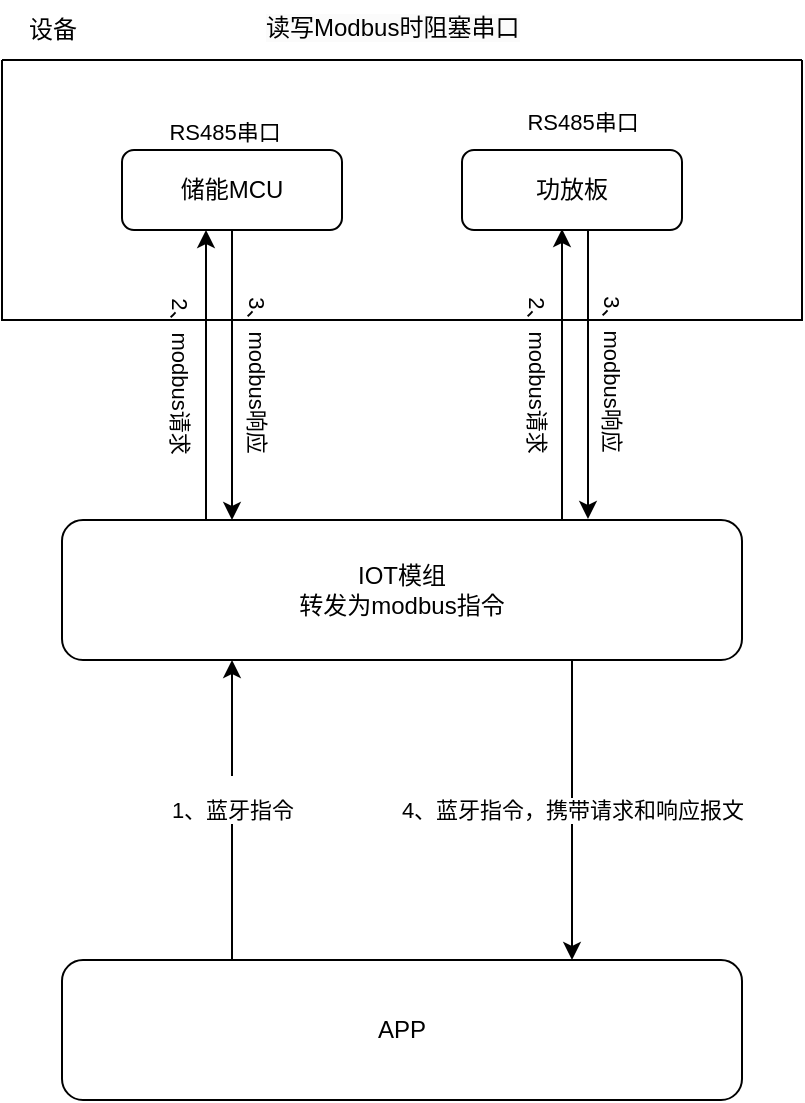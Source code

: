 <mxfile version="20.8.16" type="device"><diagram name="Page-1" id="b520641d-4fe3-3701-9064-5fc419738815"><mxGraphModel dx="1709" dy="1220" grid="1" gridSize="10" guides="1" tooltips="1" connect="1" arrows="1" fold="1" page="1" pageScale="1" pageWidth="1100" pageHeight="850" background="none" math="0" shadow="0"><root><mxCell id="0"/><mxCell id="1" parent="0"/><mxCell id="paaZdyJ1yQqn4K9w7YKb-2" value="储能MCU" style="rounded=1;whiteSpace=wrap;html=1;" vertex="1" parent="1"><mxGeometry x="260" y="145" width="110" height="40" as="geometry"/></mxCell><mxCell id="paaZdyJ1yQqn4K9w7YKb-3" value="功放板" style="rounded=1;whiteSpace=wrap;html=1;" vertex="1" parent="1"><mxGeometry x="430" y="145" width="110" height="40" as="geometry"/></mxCell><mxCell id="paaZdyJ1yQqn4K9w7YKb-4" value="IOT模组&lt;br&gt;转发为modbus指令" style="rounded=1;whiteSpace=wrap;html=1;" vertex="1" parent="1"><mxGeometry x="230" y="330" width="340" height="70" as="geometry"/></mxCell><mxCell id="paaZdyJ1yQqn4K9w7YKb-6" value="" style="endArrow=classic;html=1;rounded=0;exitX=0.5;exitY=1;exitDx=0;exitDy=0;entryX=0.25;entryY=0;entryDx=0;entryDy=0;" edge="1" parent="1" source="paaZdyJ1yQqn4K9w7YKb-2" target="paaZdyJ1yQqn4K9w7YKb-4"><mxGeometry width="50" height="50" relative="1" as="geometry"><mxPoint x="310" y="430" as="sourcePoint"/><mxPoint x="360" y="380" as="targetPoint"/></mxGeometry></mxCell><mxCell id="paaZdyJ1yQqn4K9w7YKb-19" value="APP" style="rounded=1;whiteSpace=wrap;html=1;" vertex="1" parent="1"><mxGeometry x="230" y="550" width="340" height="70" as="geometry"/></mxCell><mxCell id="paaZdyJ1yQqn4K9w7YKb-25" value="" style="endArrow=classic;html=1;rounded=0;entryX=0.25;entryY=1;entryDx=0;entryDy=0;exitX=0.25;exitY=0;exitDx=0;exitDy=0;" edge="1" parent="1" source="paaZdyJ1yQqn4K9w7YKb-19" target="paaZdyJ1yQqn4K9w7YKb-4"><mxGeometry width="50" height="50" relative="1" as="geometry"><mxPoint x="280" y="680" as="sourcePoint"/><mxPoint x="315" y="570" as="targetPoint"/></mxGeometry></mxCell><mxCell id="paaZdyJ1yQqn4K9w7YKb-26" value="&lt;p style=&quot;margin: 0px 4px; line-height: 100%;&quot; align=&quot;center&quot;&gt;&lt;br&gt;&lt;/p&gt;" style="edgeLabel;html=1;align=center;verticalAlign=middle;resizable=0;points=[];" vertex="1" connectable="0" parent="paaZdyJ1yQqn4K9w7YKb-25"><mxGeometry x="0.36" y="-1" relative="1" as="geometry"><mxPoint y="15" as="offset"/></mxGeometry></mxCell><mxCell id="paaZdyJ1yQqn4K9w7YKb-27" value="1、蓝牙指令" style="edgeLabel;html=1;align=center;verticalAlign=middle;resizable=0;points=[];" vertex="1" connectable="0" parent="paaZdyJ1yQqn4K9w7YKb-25"><mxGeometry relative="1" as="geometry"><mxPoint as="offset"/></mxGeometry></mxCell><mxCell id="paaZdyJ1yQqn4K9w7YKb-33" value="" style="endArrow=classic;html=1;rounded=0;exitX=0.5;exitY=1;exitDx=0;exitDy=0;entryX=0.25;entryY=0;entryDx=0;entryDy=0;" edge="1" parent="1"><mxGeometry width="50" height="50" relative="1" as="geometry"><mxPoint x="302" y="330" as="sourcePoint"/><mxPoint x="302" y="185" as="targetPoint"/></mxGeometry></mxCell><mxCell id="paaZdyJ1yQqn4K9w7YKb-35" value="2、modbus请求" style="edgeLabel;html=1;align=center;verticalAlign=top;resizable=0;points=[];rotation=90;" vertex="1" connectable="0" parent="paaZdyJ1yQqn4K9w7YKb-33"><mxGeometry relative="1" as="geometry"><mxPoint as="offset"/></mxGeometry></mxCell><mxCell id="paaZdyJ1yQqn4K9w7YKb-36" value="3、modbus响应" style="edgeLabel;html=1;align=center;verticalAlign=top;resizable=0;points=[];rotation=90;" vertex="1" connectable="0" parent="1"><mxGeometry x="340" y="257" as="geometry"/></mxCell><mxCell id="paaZdyJ1yQqn4K9w7YKb-39" value="" style="endArrow=classic;html=1;rounded=0;exitX=0.5;exitY=1;exitDx=0;exitDy=0;entryX=0.25;entryY=0;entryDx=0;entryDy=0;" edge="1" parent="1"><mxGeometry width="50" height="50" relative="1" as="geometry"><mxPoint x="493" y="184.5" as="sourcePoint"/><mxPoint x="493" y="329.5" as="targetPoint"/></mxGeometry></mxCell><mxCell id="paaZdyJ1yQqn4K9w7YKb-41" value="" style="endArrow=classic;html=1;rounded=0;exitX=0.5;exitY=1;exitDx=0;exitDy=0;entryX=0.25;entryY=0;entryDx=0;entryDy=0;" edge="1" parent="1"><mxGeometry width="50" height="50" relative="1" as="geometry"><mxPoint x="480" y="329.5" as="sourcePoint"/><mxPoint x="480" y="184.5" as="targetPoint"/></mxGeometry></mxCell><mxCell id="paaZdyJ1yQqn4K9w7YKb-42" value="RS485串口" style="edgeLabel;html=1;align=center;verticalAlign=middle;resizable=0;points=[];" vertex="1" connectable="0" parent="paaZdyJ1yQqn4K9w7YKb-41"><mxGeometry x="0.102" y="3" relative="1" as="geometry"><mxPoint x="13" y="-119" as="offset"/></mxGeometry></mxCell><mxCell id="paaZdyJ1yQqn4K9w7YKb-43" value="2、modbus请求" style="edgeLabel;html=1;align=center;verticalAlign=top;resizable=0;points=[];rotation=90;" vertex="1" connectable="0" parent="paaZdyJ1yQqn4K9w7YKb-41"><mxGeometry relative="1" as="geometry"><mxPoint as="offset"/></mxGeometry></mxCell><mxCell id="paaZdyJ1yQqn4K9w7YKb-44" value="3、modbus响应" style="edgeLabel;html=1;align=center;verticalAlign=top;resizable=0;points=[];rotation=90;" vertex="1" connectable="0" parent="1"><mxGeometry x="518" y="256.5" as="geometry"/></mxCell><mxCell id="paaZdyJ1yQqn4K9w7YKb-45" value="RS485串口" style="edgeLabel;html=1;align=center;verticalAlign=middle;resizable=0;points=[];" vertex="1" connectable="0" parent="1"><mxGeometry x="390" y="208" as="geometry"><mxPoint x="-79" y="-72" as="offset"/></mxGeometry></mxCell><mxCell id="paaZdyJ1yQqn4K9w7YKb-46" value="" style="endArrow=classic;html=1;rounded=0;exitX=0.75;exitY=1;exitDx=0;exitDy=0;entryX=0.75;entryY=0;entryDx=0;entryDy=0;" edge="1" parent="1" source="paaZdyJ1yQqn4K9w7YKb-4" target="paaZdyJ1yQqn4K9w7YKb-19"><mxGeometry width="50" height="50" relative="1" as="geometry"><mxPoint x="780" y="380" as="sourcePoint"/><mxPoint x="485" y="510" as="targetPoint"/></mxGeometry></mxCell><mxCell id="paaZdyJ1yQqn4K9w7YKb-47" value="4、蓝牙指令，携带请求和响应报文" style="edgeLabel;html=1;align=center;verticalAlign=middle;resizable=0;points=[];" vertex="1" connectable="0" parent="paaZdyJ1yQqn4K9w7YKb-46"><mxGeometry relative="1" as="geometry"><mxPoint as="offset"/></mxGeometry></mxCell><mxCell id="paaZdyJ1yQqn4K9w7YKb-48" value="" style="swimlane;startSize=0;" vertex="1" parent="1"><mxGeometry x="200" y="100" width="400" height="130" as="geometry"><mxRectangle x="200" y="475" width="50" height="40" as="alternateBounds"/></mxGeometry></mxCell><mxCell id="paaZdyJ1yQqn4K9w7YKb-52" value="&lt;span style=&quot;color: rgb(0, 0, 0); font-family: Helvetica; font-size: 12px; font-style: normal; font-variant-ligatures: normal; font-variant-caps: normal; font-weight: 400; letter-spacing: normal; orphans: 2; text-align: center; text-indent: 0px; text-transform: none; widows: 2; word-spacing: 0px; -webkit-text-stroke-width: 0px; background-color: rgb(251, 251, 251); text-decoration-thickness: initial; text-decoration-style: initial; text-decoration-color: initial; float: none; display: inline !important;&quot;&gt;读写Modbus时阻塞串口&lt;/span&gt;" style="text;whiteSpace=wrap;html=1;" vertex="1" parent="1"><mxGeometry x="330" y="70" width="160" height="50" as="geometry"/></mxCell><mxCell id="paaZdyJ1yQqn4K9w7YKb-53" value="设备" style="text;html=1;align=center;verticalAlign=middle;resizable=0;points=[];autosize=1;strokeColor=none;fillColor=none;" vertex="1" parent="1"><mxGeometry x="200" y="70" width="50" height="30" as="geometry"/></mxCell></root></mxGraphModel></diagram></mxfile>